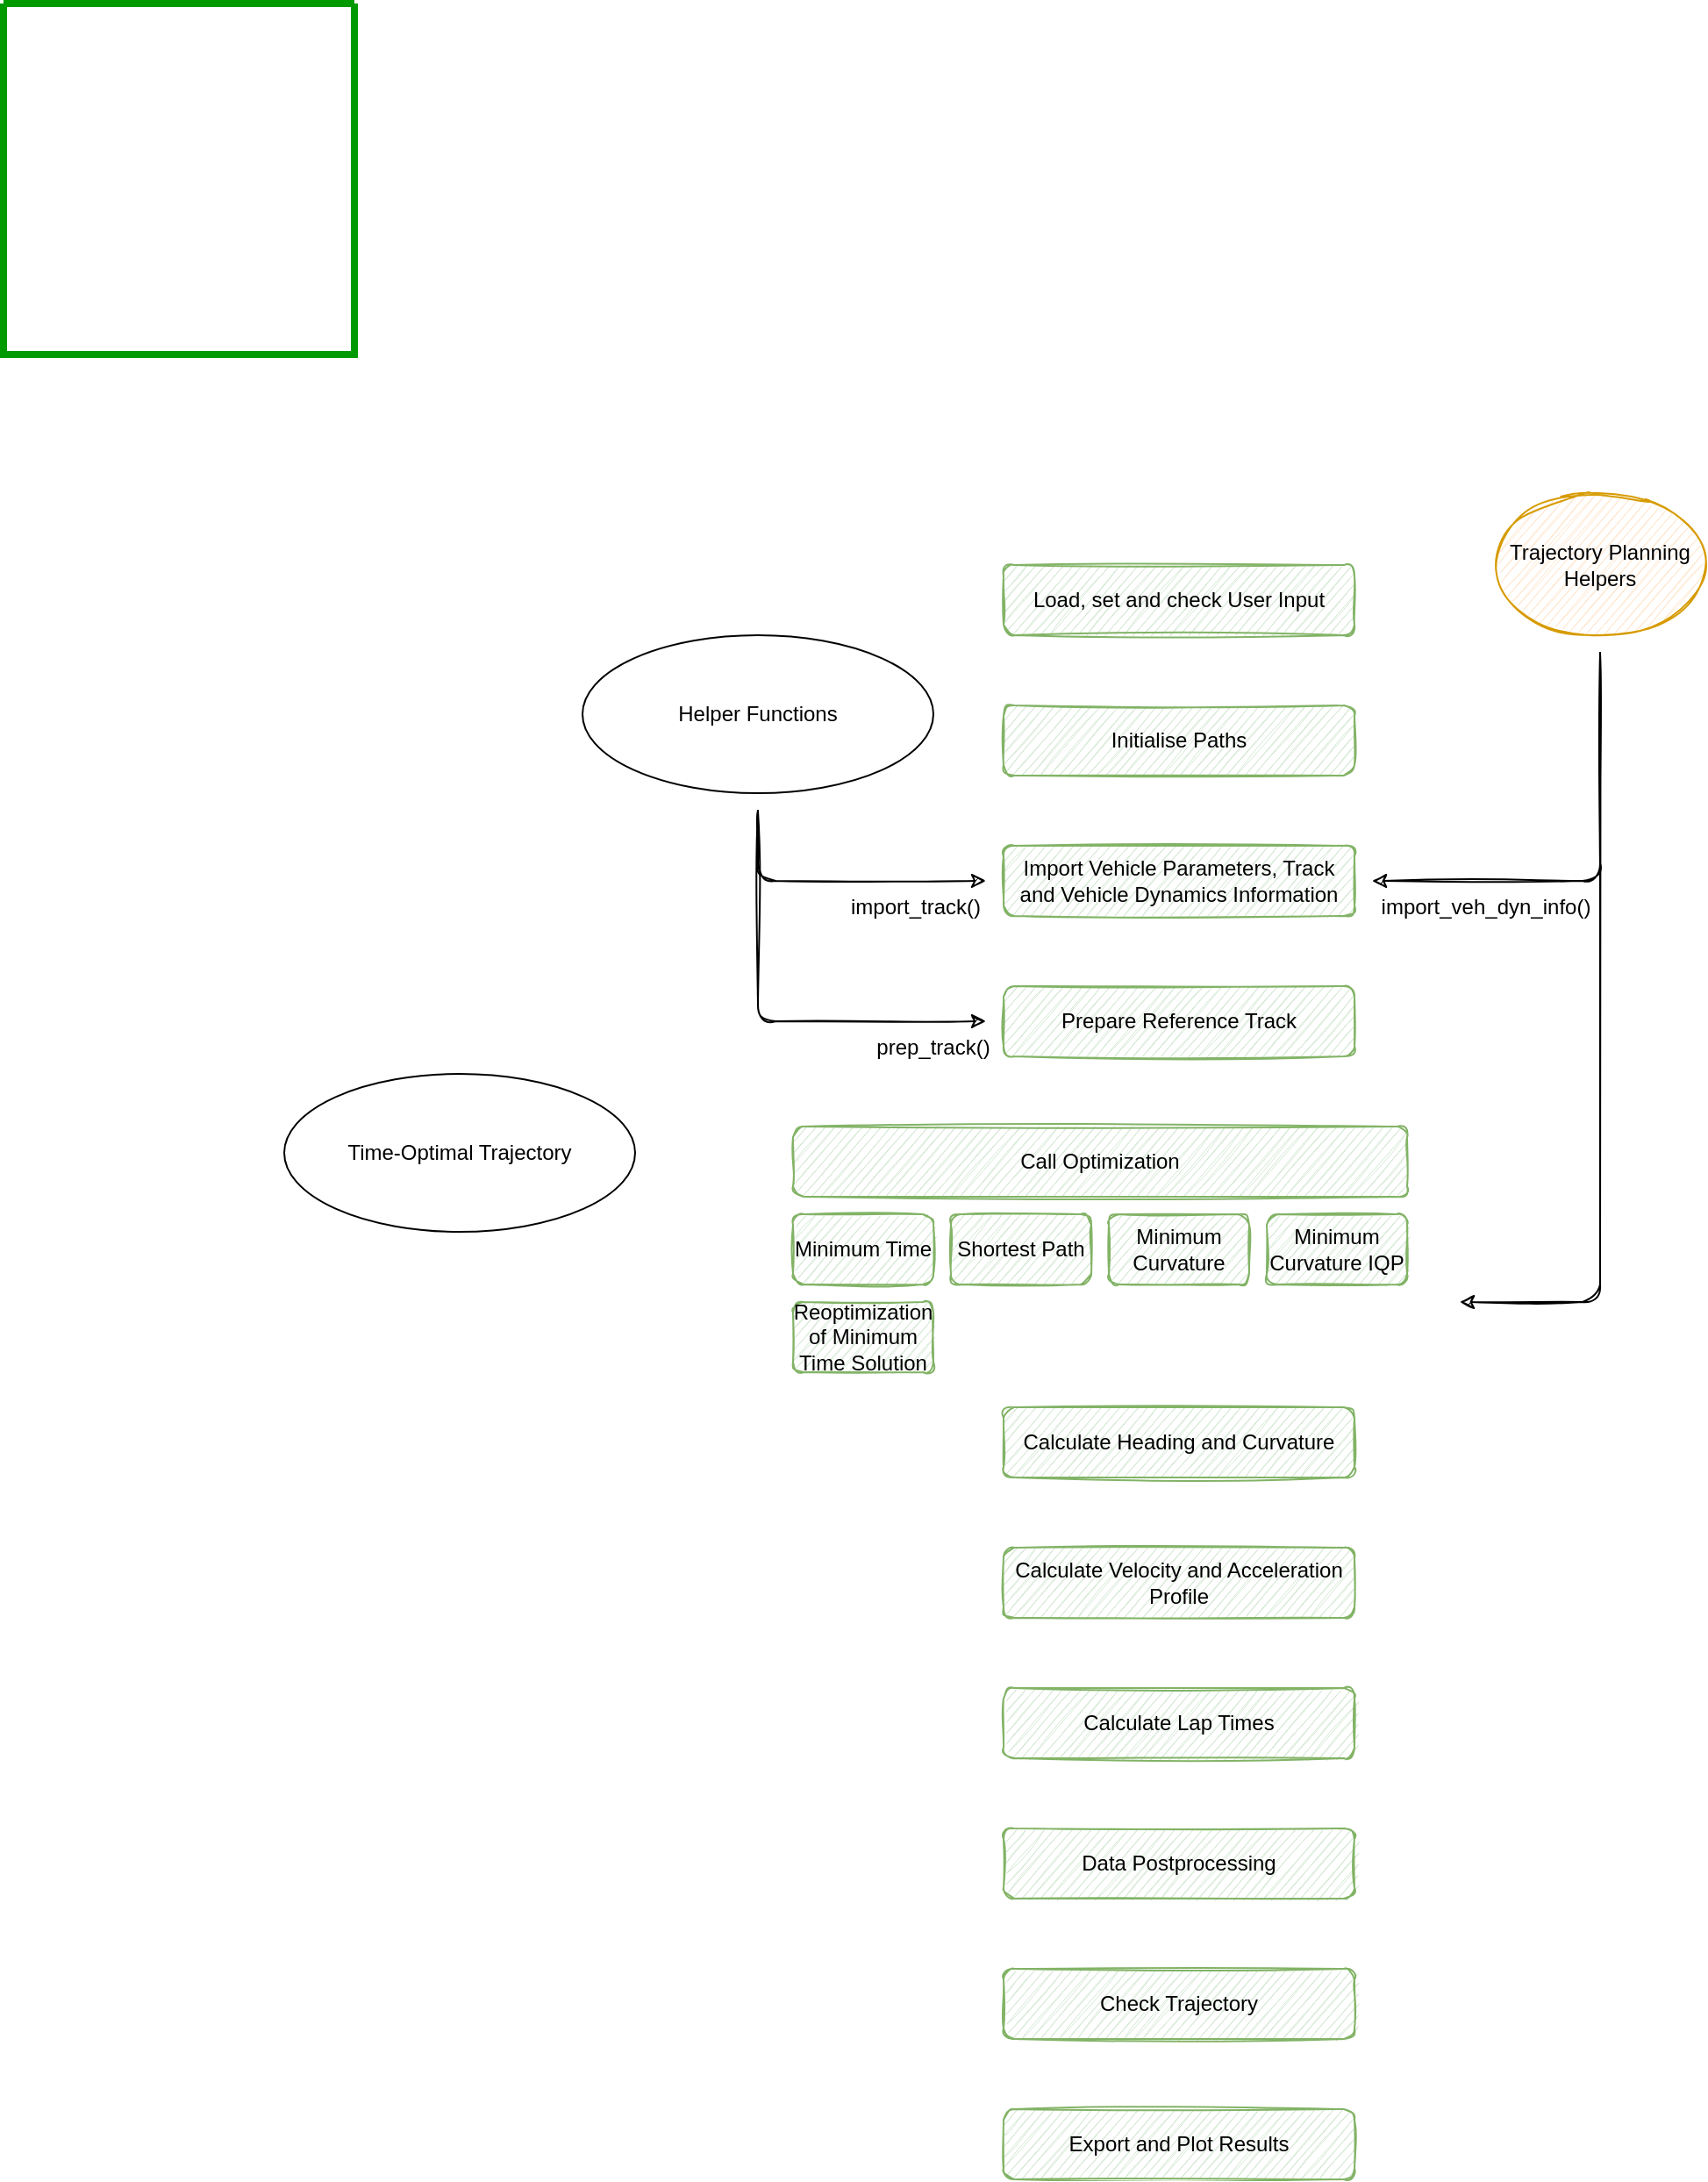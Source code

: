 <mxfile version="18.0.6" type="device"><diagram id="WZo0OZSjIQA17LQ0uh4_" name="Page-1"><mxGraphModel dx="3656" dy="807" grid="1" gridSize="10" guides="1" tooltips="1" connect="1" arrows="1" fold="1" page="1" pageScale="1" pageWidth="850" pageHeight="1100" math="0" shadow="0"><root><mxCell id="0"/><mxCell id="1" parent="0"/><mxCell id="3w1bW14ZodYQCojGUfZ8-1" value="Load, set and check User Input" style="rounded=1;whiteSpace=wrap;html=1;fillColor=#d5e8d4;strokeColor=#82b366;sketch=1;" parent="1" vertex="1"><mxGeometry x="-1350" y="520" width="200" height="40" as="geometry"/></mxCell><mxCell id="3w1bW14ZodYQCojGUfZ8-2" value="Initialise Paths" style="rounded=1;whiteSpace=wrap;html=1;fillColor=#d5e8d4;strokeColor=#82b366;sketch=1;" parent="1" vertex="1"><mxGeometry x="-1350" y="600" width="200" height="40" as="geometry"/></mxCell><mxCell id="3w1bW14ZodYQCojGUfZ8-3" value="Import Vehicle Parameters, Track and Vehicle Dynamics Information" style="rounded=1;whiteSpace=wrap;html=1;fillColor=#d5e8d4;strokeColor=#82b366;sketch=1;" parent="1" vertex="1"><mxGeometry x="-1350" y="680" width="200" height="40" as="geometry"/></mxCell><mxCell id="3w1bW14ZodYQCojGUfZ8-4" value="Trajectory Planning Helpers" style="ellipse;whiteSpace=wrap;html=1;sketch=1;fillColor=#ffe6cc;strokeColor=#d79b00;" parent="1" vertex="1"><mxGeometry x="-1070" y="480" width="120" height="80" as="geometry"/></mxCell><mxCell id="3w1bW14ZodYQCojGUfZ8-5" value="" style="endArrow=classic;html=1;sketch=1;rounded=1;" parent="1" edge="1"><mxGeometry width="50" height="50" relative="1" as="geometry"><mxPoint x="-1010" y="570" as="sourcePoint"/><mxPoint x="-1140" y="700" as="targetPoint"/><Array as="points"><mxPoint x="-1010" y="700"/></Array></mxGeometry></mxCell><mxCell id="3w1bW14ZodYQCojGUfZ8-6" value="Helper Functions" style="ellipse;whiteSpace=wrap;html=1;sketch=0;" parent="1" vertex="1"><mxGeometry x="-1590" y="560" width="200" height="90" as="geometry"/></mxCell><mxCell id="3w1bW14ZodYQCojGUfZ8-7" value="" style="endArrow=classic;html=1;sketch=1;fontFamily=Courier New;rounded=1;" parent="1" edge="1"><mxGeometry width="50" height="50" relative="1" as="geometry"><mxPoint x="-1490" y="660" as="sourcePoint"/><mxPoint x="-1360" y="700" as="targetPoint"/><Array as="points"><mxPoint x="-1490" y="700"/></Array></mxGeometry></mxCell><mxCell id="3w1bW14ZodYQCojGUfZ8-8" value="import_track()" style="text;html=1;strokeColor=none;fillColor=none;align=center;verticalAlign=middle;whiteSpace=wrap;rounded=0;sketch=0;fillStyle=solid;fontFamily=Helvetica;" parent="1" vertex="1"><mxGeometry x="-1440" y="700" width="80" height="30" as="geometry"/></mxCell><mxCell id="3w1bW14ZodYQCojGUfZ8-9" value="import_veh_dyn_info()" style="text;html=1;strokeColor=none;fillColor=none;align=center;verticalAlign=middle;whiteSpace=wrap;rounded=0;sketch=0;fillStyle=solid;fontFamily=Helvetica;" parent="1" vertex="1"><mxGeometry x="-1140" y="700" width="130" height="30" as="geometry"/></mxCell><mxCell id="3w1bW14ZodYQCojGUfZ8-10" value="Prepare Reference Track" style="rounded=1;whiteSpace=wrap;html=1;fillColor=#d5e8d4;strokeColor=#82b366;sketch=1;" parent="1" vertex="1"><mxGeometry x="-1350" y="760" width="200" height="40" as="geometry"/></mxCell><mxCell id="3w1bW14ZodYQCojGUfZ8-11" value="prep_track()" style="text;html=1;strokeColor=none;fillColor=none;align=center;verticalAlign=middle;whiteSpace=wrap;rounded=0;sketch=0;fillStyle=solid;fontFamily=Helvetica;" parent="1" vertex="1"><mxGeometry x="-1420" y="780" width="60" height="30" as="geometry"/></mxCell><mxCell id="3w1bW14ZodYQCojGUfZ8-12" value="" style="endArrow=classic;html=1;sketch=1;fontFamily=Helvetica;rounded=1;" parent="1" edge="1"><mxGeometry width="50" height="50" relative="1" as="geometry"><mxPoint x="-1490" y="660" as="sourcePoint"/><mxPoint x="-1360" y="780" as="targetPoint"/><Array as="points"><mxPoint x="-1490" y="780"/></Array></mxGeometry></mxCell><mxCell id="3w1bW14ZodYQCojGUfZ8-13" value="Call Optimization" style="rounded=1;whiteSpace=wrap;html=1;fillColor=#d5e8d4;strokeColor=#82b366;sketch=1;" parent="1" vertex="1"><mxGeometry x="-1470" y="840" width="350" height="40" as="geometry"/></mxCell><mxCell id="3w1bW14ZodYQCojGUfZ8-14" value="Shortest Path" style="rounded=1;whiteSpace=wrap;html=1;fillColor=#d5e8d4;strokeColor=#82b366;sketch=1;" parent="1" vertex="1"><mxGeometry x="-1380" y="890" width="80" height="40" as="geometry"/></mxCell><mxCell id="3w1bW14ZodYQCojGUfZ8-15" value="Minimum Curvature" style="rounded=1;whiteSpace=wrap;html=1;fillColor=#d5e8d4;strokeColor=#82b366;sketch=1;" parent="1" vertex="1"><mxGeometry x="-1290" y="890" width="80" height="40" as="geometry"/></mxCell><mxCell id="3w1bW14ZodYQCojGUfZ8-16" value="Minimum Curvature IQP" style="rounded=1;whiteSpace=wrap;html=1;fillColor=#d5e8d4;strokeColor=#82b366;sketch=1;" parent="1" vertex="1"><mxGeometry x="-1200" y="890" width="80" height="40" as="geometry"/></mxCell><mxCell id="3w1bW14ZodYQCojGUfZ8-17" value="Minimum Time" style="rounded=1;whiteSpace=wrap;html=1;fillColor=#d5e8d4;strokeColor=#82b366;sketch=1;" parent="1" vertex="1"><mxGeometry x="-1470" y="890" width="80" height="40" as="geometry"/></mxCell><mxCell id="3w1bW14ZodYQCojGUfZ8-19" value="" style="endArrow=classic;html=1;rounded=1;sketch=1;fontFamily=Helvetica;" parent="1" edge="1"><mxGeometry width="50" height="50" relative="1" as="geometry"><mxPoint x="-1010" y="570" as="sourcePoint"/><mxPoint x="-1090" y="940" as="targetPoint"/><Array as="points"><mxPoint x="-1010" y="940"/></Array></mxGeometry></mxCell><mxCell id="3w1bW14ZodYQCojGUfZ8-21" value="Time-Optimal Trajectory" style="ellipse;whiteSpace=wrap;html=1;sketch=0;" parent="1" vertex="1"><mxGeometry x="-1760" y="810" width="200" height="90" as="geometry"/></mxCell><mxCell id="3w1bW14ZodYQCojGUfZ8-22" value="Reoptimization of Minimum Time Solution" style="rounded=1;whiteSpace=wrap;html=1;fillColor=#d5e8d4;strokeColor=#82b366;sketch=1;" parent="1" vertex="1"><mxGeometry x="-1470" y="940" width="80" height="40" as="geometry"/></mxCell><mxCell id="3w1bW14ZodYQCojGUfZ8-23" value="Calculate Heading and Curvature" style="rounded=1;whiteSpace=wrap;html=1;fillColor=#d5e8d4;strokeColor=#82b366;sketch=1;" parent="1" vertex="1"><mxGeometry x="-1350" y="1000" width="200" height="40" as="geometry"/></mxCell><mxCell id="3w1bW14ZodYQCojGUfZ8-24" value="Calculate Velocity and Acceleration Profile" style="rounded=1;whiteSpace=wrap;html=1;fillColor=#d5e8d4;strokeColor=#82b366;sketch=1;" parent="1" vertex="1"><mxGeometry x="-1350" y="1080" width="200" height="40" as="geometry"/></mxCell><mxCell id="3w1bW14ZodYQCojGUfZ8-25" value="Calculate Lap Times" style="rounded=1;whiteSpace=wrap;html=1;fillColor=#d5e8d4;strokeColor=#82b366;sketch=1;" parent="1" vertex="1"><mxGeometry x="-1350" y="1160" width="200" height="40" as="geometry"/></mxCell><mxCell id="3w1bW14ZodYQCojGUfZ8-26" value="Data Postprocessing" style="rounded=1;whiteSpace=wrap;html=1;fillColor=#d5e8d4;strokeColor=#82b366;sketch=1;" parent="1" vertex="1"><mxGeometry x="-1350" y="1240" width="200" height="40" as="geometry"/></mxCell><mxCell id="3w1bW14ZodYQCojGUfZ8-27" value="Check Trajectory" style="rounded=1;whiteSpace=wrap;html=1;fillColor=#d5e8d4;strokeColor=#82b366;sketch=1;" parent="1" vertex="1"><mxGeometry x="-1350" y="1320" width="200" height="40" as="geometry"/></mxCell><mxCell id="3w1bW14ZodYQCojGUfZ8-28" value="Export and Plot Results" style="rounded=1;whiteSpace=wrap;html=1;fillColor=#d5e8d4;strokeColor=#82b366;sketch=1;" parent="1" vertex="1"><mxGeometry x="-1350" y="1400" width="200" height="40" as="geometry"/></mxCell><mxCell id="aYXcGIJK8YRvF0DBITLk-1" value="" style="swimlane;startSize=0;strokeColor=#009900;strokeWidth=4;" parent="1" vertex="1"><mxGeometry x="-1920" y="200" width="200" height="200" as="geometry"/></mxCell></root></mxGraphModel></diagram></mxfile>